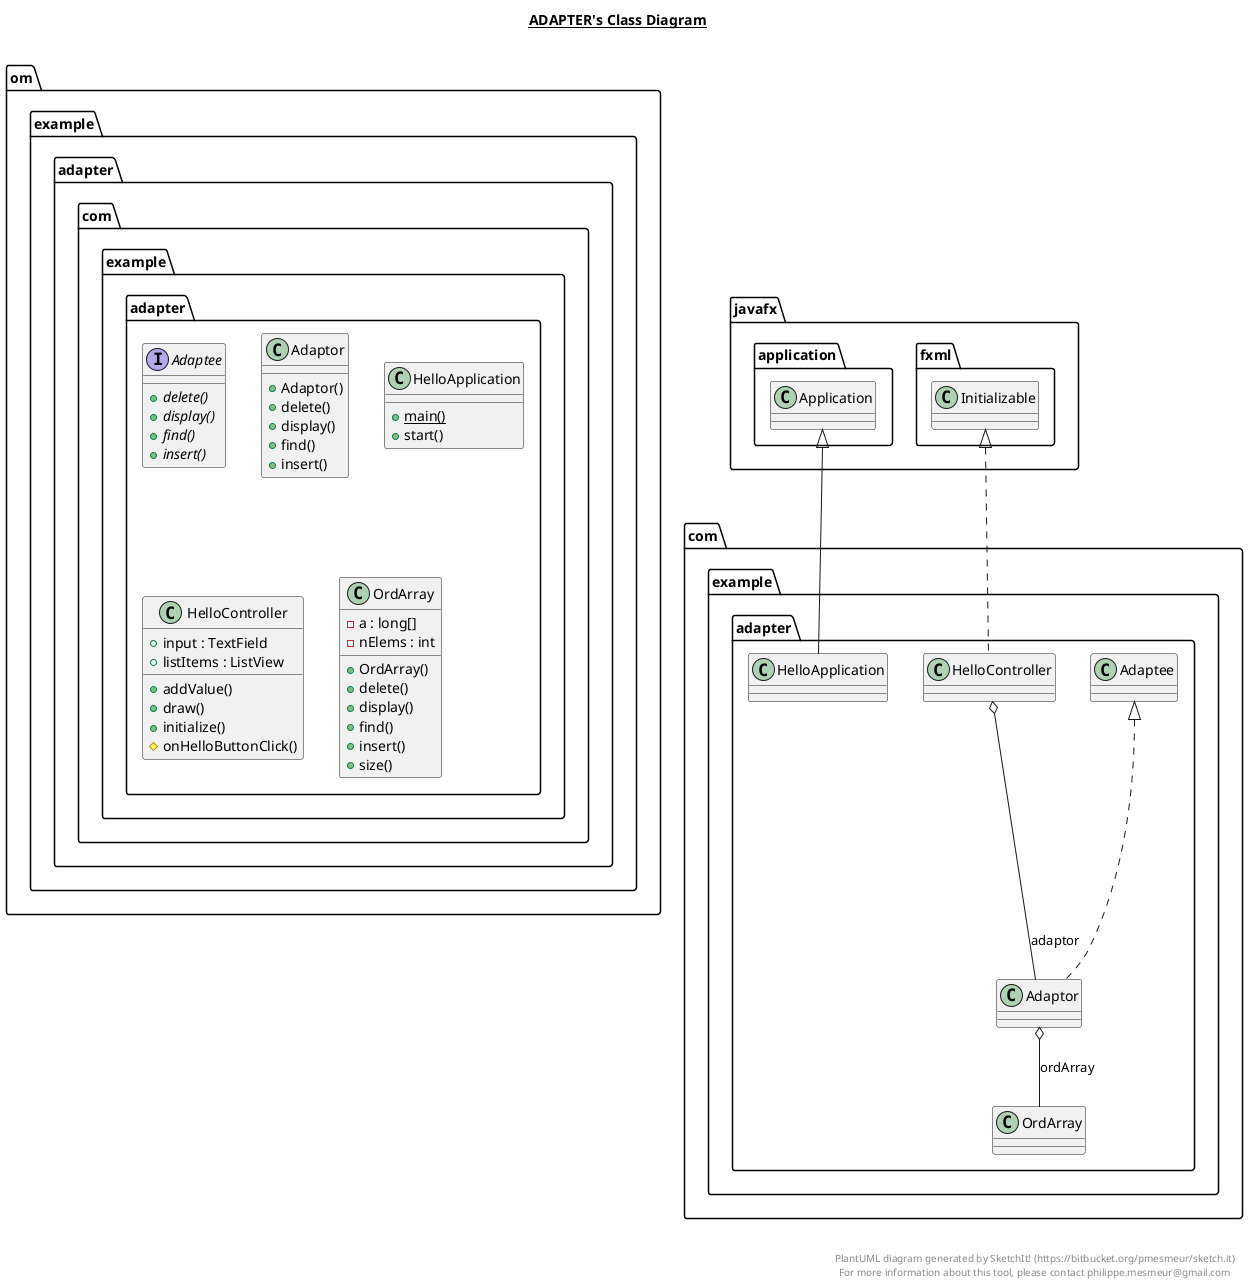 @startuml

title __ADAPTER's Class Diagram__\n


    namespace om.example.adapter {
      interface com.example.adapter.Adaptee {
          {abstract} + delete()
          {abstract} + display()
          {abstract} + find()
          {abstract} + insert()
      }
    }

  

    namespace om.example.adapter {
      class com.example.adapter.Adaptor {
          + Adaptor()
          + delete()
          + display()
          + find()
          + insert()
      }
    }

  


    namespace om.example.adapter {
      class com.example.adapter.HelloApplication {
          {static} + main()
          + start()
      }
    }

  


    namespace om.example.adapter {
      class com.example.adapter.HelloController {
          + input : TextField
          + listItems : ListView
          + addValue()
          + draw()
          + initialize()
          # onHelloButtonClick()
      }
    }

  

    namespace om.example.adapter {
      class com.example.adapter.OrdArray {
          - a : long[]
          - nElems : int
          + OrdArray()
          + delete()
          + display()
          + find()
          + insert()
          + size()
      }
    }

  

  com.example.adapter.Adaptor .up.|> com.example.adapter.Adaptee
  com.example.adapter.Adaptor o-- com.example.adapter.OrdArray : ordArray
  com.example.adapter.HelloApplication -up-|> javafx.application.Application
  com.example.adapter.HelloController .up.|> javafx.fxml.Initializable
  com.example.adapter.HelloController o-- com.example.adapter.Adaptor : adaptor


right footer


PlantUML diagram generated by SketchIt! (https://bitbucket.org/pmesmeur/sketch.it)
For more information about this tool, please contact philippe.mesmeur@gmail.com
endfooter

@enduml
